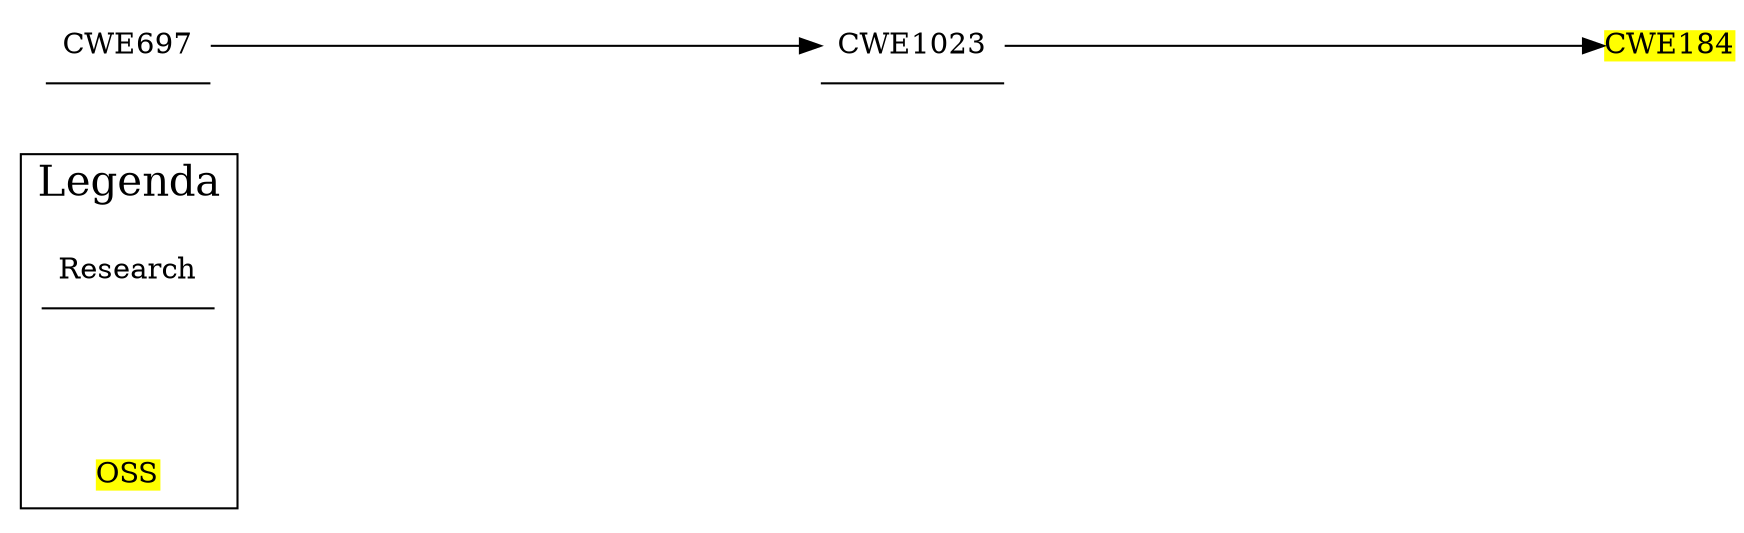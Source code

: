 digraph "Family Tree" {
	graph [nodesep=1 rankdir=LR ranksep=4 splines=true]
	subgraph clusterA {
		node [shape=plaintext]
		label=Legenda
		fontsize=20
		Research [label=Research color=black fillcolor=white shape=underline style=filled]
		OSS [label=OSS color=black fillcolor=yellow shape=plain style=filled]
	}
	CWE697 [label=CWE697 color=black fillcolor=white shape=underline style=filled]
	CWE1023 [label=CWE1023 color=black fillcolor=white shape=underline style=filled]
	CWE184 [label=CWE184 color=black fillcolor=yellow shape=plain style=filled]
	CWE697 -> CWE1023
	CWE1023 -> CWE184
}
